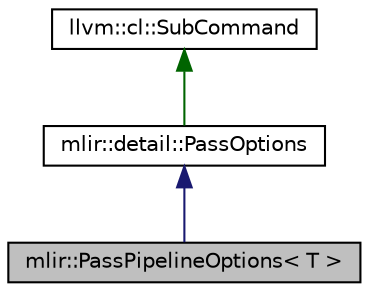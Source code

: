 digraph "mlir::PassPipelineOptions&lt; T &gt;"
{
  bgcolor="transparent";
  edge [fontname="Helvetica",fontsize="10",labelfontname="Helvetica",labelfontsize="10"];
  node [fontname="Helvetica",fontsize="10",shape=record];
  Node5 [label="mlir::PassPipelineOptions\< T \>",height=0.2,width=0.4,color="black", fillcolor="grey75", style="filled", fontcolor="black"];
  Node6 -> Node5 [dir="back",color="midnightblue",fontsize="10",style="solid",fontname="Helvetica"];
  Node6 [label="mlir::detail::PassOptions",height=0.2,width=0.4,color="black",URL="$classmlir_1_1detail_1_1PassOptions.html",tooltip="Base container class and manager for all pass options. "];
  Node7 -> Node6 [dir="back",color="darkgreen",fontsize="10",style="solid",fontname="Helvetica"];
  Node7 [label="llvm::cl::SubCommand",height=0.2,width=0.4,color="black",URL="$classllvm_1_1cl_1_1SubCommand.html"];
}

